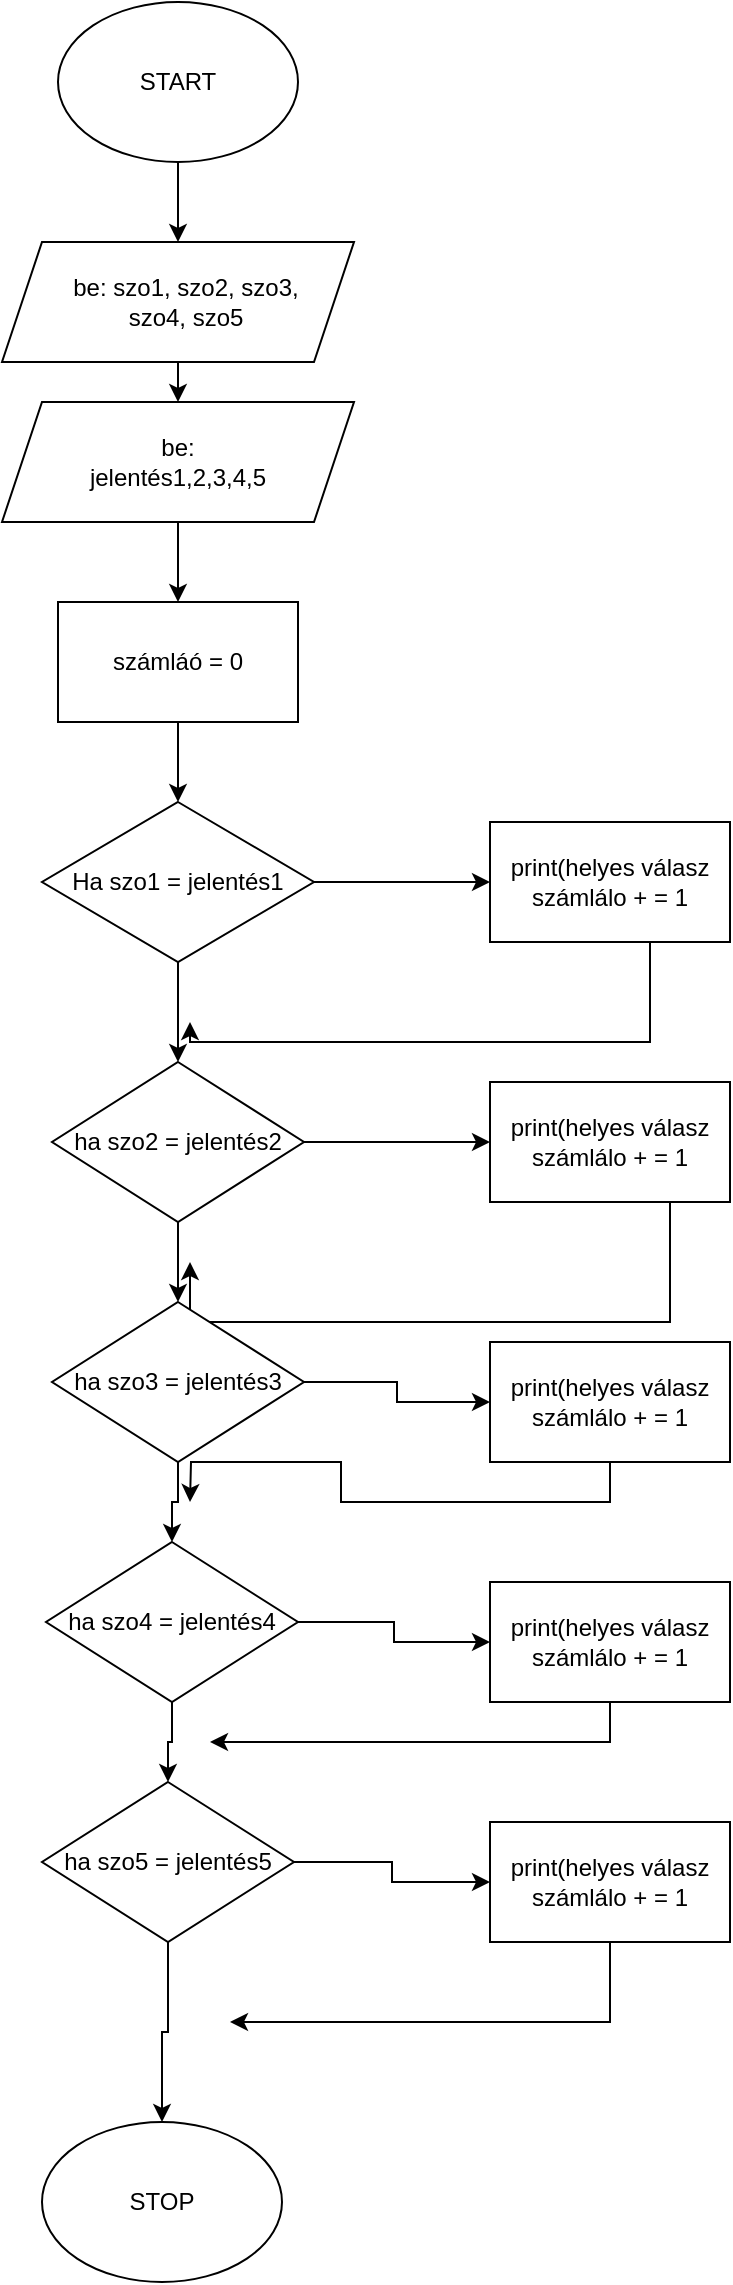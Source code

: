 <mxfile version="20.8.20" type="device"><diagram name="1 oldal" id="MnWpkNdwBW3ooOZhKfi3"><mxGraphModel dx="1434" dy="796" grid="1" gridSize="10" guides="1" tooltips="1" connect="1" arrows="1" fold="1" page="1" pageScale="1" pageWidth="827" pageHeight="1169" math="0" shadow="0"><root><mxCell id="0"/><mxCell id="1" parent="0"/><mxCell id="hYaSoLcHbbDYwFOPw4v4-10" style="edgeStyle=orthogonalEdgeStyle;rounded=0;orthogonalLoop=1;jettySize=auto;html=1;exitX=0.5;exitY=1;exitDx=0;exitDy=0;entryX=0.5;entryY=0;entryDx=0;entryDy=0;" edge="1" parent="1" source="hYaSoLcHbbDYwFOPw4v4-1" target="hYaSoLcHbbDYwFOPw4v4-4"><mxGeometry relative="1" as="geometry"/></mxCell><mxCell id="hYaSoLcHbbDYwFOPw4v4-1" value="" style="ellipse;whiteSpace=wrap;html=1;" vertex="1" parent="1"><mxGeometry x="354" width="120" height="80" as="geometry"/></mxCell><mxCell id="hYaSoLcHbbDYwFOPw4v4-2" value="START" style="text;html=1;strokeColor=none;fillColor=none;align=center;verticalAlign=middle;whiteSpace=wrap;rounded=0;" vertex="1" parent="1"><mxGeometry x="384" y="25" width="60" height="30" as="geometry"/></mxCell><mxCell id="hYaSoLcHbbDYwFOPw4v4-11" style="edgeStyle=orthogonalEdgeStyle;rounded=0;orthogonalLoop=1;jettySize=auto;html=1;exitX=0.5;exitY=1;exitDx=0;exitDy=0;entryX=0.5;entryY=0;entryDx=0;entryDy=0;" edge="1" parent="1" source="hYaSoLcHbbDYwFOPw4v4-4" target="hYaSoLcHbbDYwFOPw4v4-6"><mxGeometry relative="1" as="geometry"/></mxCell><mxCell id="hYaSoLcHbbDYwFOPw4v4-4" value="" style="shape=parallelogram;perimeter=parallelogramPerimeter;whiteSpace=wrap;html=1;fixedSize=1;" vertex="1" parent="1"><mxGeometry x="326" y="120" width="176" height="60" as="geometry"/></mxCell><mxCell id="hYaSoLcHbbDYwFOPw4v4-5" value="be: szo1, szo2, szo3, szo4, szo5" style="text;html=1;strokeColor=none;fillColor=none;align=center;verticalAlign=middle;whiteSpace=wrap;rounded=0;" vertex="1" parent="1"><mxGeometry x="360" y="135" width="116" height="30" as="geometry"/></mxCell><mxCell id="hYaSoLcHbbDYwFOPw4v4-12" style="edgeStyle=orthogonalEdgeStyle;rounded=0;orthogonalLoop=1;jettySize=auto;html=1;exitX=0.5;exitY=1;exitDx=0;exitDy=0;entryX=0.5;entryY=0;entryDx=0;entryDy=0;" edge="1" parent="1" source="hYaSoLcHbbDYwFOPw4v4-6" target="hYaSoLcHbbDYwFOPw4v4-8"><mxGeometry relative="1" as="geometry"/></mxCell><mxCell id="hYaSoLcHbbDYwFOPw4v4-6" value="" style="shape=parallelogram;perimeter=parallelogramPerimeter;whiteSpace=wrap;html=1;fixedSize=1;" vertex="1" parent="1"><mxGeometry x="326" y="200" width="176" height="60" as="geometry"/></mxCell><mxCell id="hYaSoLcHbbDYwFOPw4v4-7" value="be: jelentés1,2,3,4,5" style="text;html=1;strokeColor=none;fillColor=none;align=center;verticalAlign=middle;whiteSpace=wrap;rounded=0;" vertex="1" parent="1"><mxGeometry x="384" y="215" width="60" height="30" as="geometry"/></mxCell><mxCell id="hYaSoLcHbbDYwFOPw4v4-13" style="edgeStyle=orthogonalEdgeStyle;rounded=0;orthogonalLoop=1;jettySize=auto;html=1;exitX=0.5;exitY=1;exitDx=0;exitDy=0;entryX=0.5;entryY=0;entryDx=0;entryDy=0;" edge="1" parent="1" source="hYaSoLcHbbDYwFOPw4v4-8" target="hYaSoLcHbbDYwFOPw4v4-9"><mxGeometry relative="1" as="geometry"/></mxCell><mxCell id="hYaSoLcHbbDYwFOPw4v4-8" value="számláó = 0" style="rounded=0;whiteSpace=wrap;html=1;" vertex="1" parent="1"><mxGeometry x="354" y="300" width="120" height="60" as="geometry"/></mxCell><mxCell id="hYaSoLcHbbDYwFOPw4v4-15" value="" style="edgeStyle=orthogonalEdgeStyle;rounded=0;orthogonalLoop=1;jettySize=auto;html=1;" edge="1" parent="1" source="hYaSoLcHbbDYwFOPw4v4-9" target="hYaSoLcHbbDYwFOPw4v4-14"><mxGeometry relative="1" as="geometry"/></mxCell><mxCell id="hYaSoLcHbbDYwFOPw4v4-18" value="" style="edgeStyle=orthogonalEdgeStyle;rounded=0;orthogonalLoop=1;jettySize=auto;html=1;" edge="1" parent="1" source="hYaSoLcHbbDYwFOPw4v4-9" target="hYaSoLcHbbDYwFOPw4v4-17"><mxGeometry relative="1" as="geometry"/></mxCell><mxCell id="hYaSoLcHbbDYwFOPw4v4-9" value="Ha szo1 = jelentés1" style="rhombus;whiteSpace=wrap;html=1;" vertex="1" parent="1"><mxGeometry x="346" y="400" width="136" height="80" as="geometry"/></mxCell><mxCell id="hYaSoLcHbbDYwFOPw4v4-19" style="edgeStyle=orthogonalEdgeStyle;rounded=0;orthogonalLoop=1;jettySize=auto;html=1;" edge="1" parent="1" source="hYaSoLcHbbDYwFOPw4v4-14"><mxGeometry relative="1" as="geometry"><mxPoint x="420" y="510" as="targetPoint"/><Array as="points"><mxPoint x="650" y="520"/></Array></mxGeometry></mxCell><mxCell id="hYaSoLcHbbDYwFOPw4v4-14" value="print(helyes válasz&lt;br&gt;számlálo + = 1" style="whiteSpace=wrap;html=1;" vertex="1" parent="1"><mxGeometry x="570" y="410" width="120" height="60" as="geometry"/></mxCell><mxCell id="hYaSoLcHbbDYwFOPw4v4-26" style="edgeStyle=orthogonalEdgeStyle;rounded=0;orthogonalLoop=1;jettySize=auto;html=1;entryX=0;entryY=0.5;entryDx=0;entryDy=0;" edge="1" parent="1" source="hYaSoLcHbbDYwFOPw4v4-17" target="hYaSoLcHbbDYwFOPw4v4-24"><mxGeometry relative="1" as="geometry"/></mxCell><mxCell id="hYaSoLcHbbDYwFOPw4v4-27" style="edgeStyle=orthogonalEdgeStyle;rounded=0;orthogonalLoop=1;jettySize=auto;html=1;entryX=0.5;entryY=0;entryDx=0;entryDy=0;" edge="1" parent="1" source="hYaSoLcHbbDYwFOPw4v4-17" target="hYaSoLcHbbDYwFOPw4v4-25"><mxGeometry relative="1" as="geometry"/></mxCell><mxCell id="hYaSoLcHbbDYwFOPw4v4-17" value="ha szo2 = jelentés2" style="rhombus;whiteSpace=wrap;html=1;" vertex="1" parent="1"><mxGeometry x="351" y="530" width="126" height="80" as="geometry"/></mxCell><mxCell id="hYaSoLcHbbDYwFOPw4v4-28" style="edgeStyle=orthogonalEdgeStyle;rounded=0;orthogonalLoop=1;jettySize=auto;html=1;" edge="1" parent="1" source="hYaSoLcHbbDYwFOPw4v4-24"><mxGeometry relative="1" as="geometry"><mxPoint x="420" y="630" as="targetPoint"/><Array as="points"><mxPoint x="660" y="660"/></Array></mxGeometry></mxCell><mxCell id="hYaSoLcHbbDYwFOPw4v4-24" value="print(helyes válasz&lt;br&gt;számlálo + = 1" style="whiteSpace=wrap;html=1;" vertex="1" parent="1"><mxGeometry x="570" y="540" width="120" height="60" as="geometry"/></mxCell><mxCell id="hYaSoLcHbbDYwFOPw4v4-34" style="edgeStyle=orthogonalEdgeStyle;rounded=0;orthogonalLoop=1;jettySize=auto;html=1;entryX=0;entryY=0.5;entryDx=0;entryDy=0;" edge="1" parent="1" source="hYaSoLcHbbDYwFOPw4v4-25" target="hYaSoLcHbbDYwFOPw4v4-29"><mxGeometry relative="1" as="geometry"/></mxCell><mxCell id="hYaSoLcHbbDYwFOPw4v4-38" style="edgeStyle=orthogonalEdgeStyle;rounded=0;orthogonalLoop=1;jettySize=auto;html=1;exitX=0.5;exitY=1;exitDx=0;exitDy=0;entryX=0.5;entryY=0;entryDx=0;entryDy=0;" edge="1" parent="1" source="hYaSoLcHbbDYwFOPw4v4-25" target="hYaSoLcHbbDYwFOPw4v4-30"><mxGeometry relative="1" as="geometry"/></mxCell><mxCell id="hYaSoLcHbbDYwFOPw4v4-25" value="ha szo3 = jelentés3" style="rhombus;whiteSpace=wrap;html=1;" vertex="1" parent="1"><mxGeometry x="351" y="650" width="126" height="80" as="geometry"/></mxCell><mxCell id="hYaSoLcHbbDYwFOPw4v4-40" style="edgeStyle=orthogonalEdgeStyle;rounded=0;orthogonalLoop=1;jettySize=auto;html=1;exitX=0.5;exitY=1;exitDx=0;exitDy=0;" edge="1" parent="1" source="hYaSoLcHbbDYwFOPw4v4-29"><mxGeometry relative="1" as="geometry"><mxPoint x="420" y="750" as="targetPoint"/></mxGeometry></mxCell><mxCell id="hYaSoLcHbbDYwFOPw4v4-29" value="print(helyes válasz&lt;br&gt;számlálo + = 1" style="whiteSpace=wrap;html=1;" vertex="1" parent="1"><mxGeometry x="570" y="670" width="120" height="60" as="geometry"/></mxCell><mxCell id="hYaSoLcHbbDYwFOPw4v4-36" style="edgeStyle=orthogonalEdgeStyle;rounded=0;orthogonalLoop=1;jettySize=auto;html=1;exitX=1;exitY=0.5;exitDx=0;exitDy=0;entryX=0;entryY=0.5;entryDx=0;entryDy=0;" edge="1" parent="1" source="hYaSoLcHbbDYwFOPw4v4-30" target="hYaSoLcHbbDYwFOPw4v4-32"><mxGeometry relative="1" as="geometry"/></mxCell><mxCell id="hYaSoLcHbbDYwFOPw4v4-39" style="edgeStyle=orthogonalEdgeStyle;rounded=0;orthogonalLoop=1;jettySize=auto;html=1;entryX=0.5;entryY=0;entryDx=0;entryDy=0;" edge="1" parent="1" source="hYaSoLcHbbDYwFOPw4v4-30" target="hYaSoLcHbbDYwFOPw4v4-31"><mxGeometry relative="1" as="geometry"/></mxCell><mxCell id="hYaSoLcHbbDYwFOPw4v4-30" value="ha szo4 = jelentés4" style="rhombus;whiteSpace=wrap;html=1;" vertex="1" parent="1"><mxGeometry x="348" y="770" width="126" height="80" as="geometry"/></mxCell><mxCell id="hYaSoLcHbbDYwFOPw4v4-37" style="edgeStyle=orthogonalEdgeStyle;rounded=0;orthogonalLoop=1;jettySize=auto;html=1;exitX=1;exitY=0.5;exitDx=0;exitDy=0;entryX=0;entryY=0.5;entryDx=0;entryDy=0;" edge="1" parent="1" source="hYaSoLcHbbDYwFOPw4v4-31" target="hYaSoLcHbbDYwFOPw4v4-33"><mxGeometry relative="1" as="geometry"/></mxCell><mxCell id="hYaSoLcHbbDYwFOPw4v4-43" style="edgeStyle=orthogonalEdgeStyle;rounded=0;orthogonalLoop=1;jettySize=auto;html=1;" edge="1" parent="1" source="hYaSoLcHbbDYwFOPw4v4-31" target="hYaSoLcHbbDYwFOPw4v4-44"><mxGeometry relative="1" as="geometry"><mxPoint x="409" y="1060" as="targetPoint"/></mxGeometry></mxCell><mxCell id="hYaSoLcHbbDYwFOPw4v4-31" value="ha szo5 = jelentés5" style="rhombus;whiteSpace=wrap;html=1;" vertex="1" parent="1"><mxGeometry x="346" y="890" width="126" height="80" as="geometry"/></mxCell><mxCell id="hYaSoLcHbbDYwFOPw4v4-41" style="edgeStyle=orthogonalEdgeStyle;rounded=0;orthogonalLoop=1;jettySize=auto;html=1;" edge="1" parent="1" source="hYaSoLcHbbDYwFOPw4v4-32"><mxGeometry relative="1" as="geometry"><mxPoint x="430" y="870" as="targetPoint"/><Array as="points"><mxPoint x="630" y="870"/></Array></mxGeometry></mxCell><mxCell id="hYaSoLcHbbDYwFOPw4v4-32" value="print(helyes válasz&lt;br&gt;számlálo + = 1" style="whiteSpace=wrap;html=1;" vertex="1" parent="1"><mxGeometry x="570" y="790" width="120" height="60" as="geometry"/></mxCell><mxCell id="hYaSoLcHbbDYwFOPw4v4-42" style="edgeStyle=orthogonalEdgeStyle;rounded=0;orthogonalLoop=1;jettySize=auto;html=1;exitX=0.5;exitY=1;exitDx=0;exitDy=0;" edge="1" parent="1" source="hYaSoLcHbbDYwFOPw4v4-33"><mxGeometry relative="1" as="geometry"><mxPoint x="440" y="1010" as="targetPoint"/><Array as="points"><mxPoint x="630" y="1010"/></Array></mxGeometry></mxCell><mxCell id="hYaSoLcHbbDYwFOPw4v4-33" value="print(helyes válasz&lt;br&gt;számlálo + = 1" style="whiteSpace=wrap;html=1;" vertex="1" parent="1"><mxGeometry x="570" y="910" width="120" height="60" as="geometry"/></mxCell><mxCell id="hYaSoLcHbbDYwFOPw4v4-44" value="STOP" style="ellipse;whiteSpace=wrap;html=1;" vertex="1" parent="1"><mxGeometry x="346" y="1060" width="120" height="80" as="geometry"/></mxCell></root></mxGraphModel></diagram></mxfile>